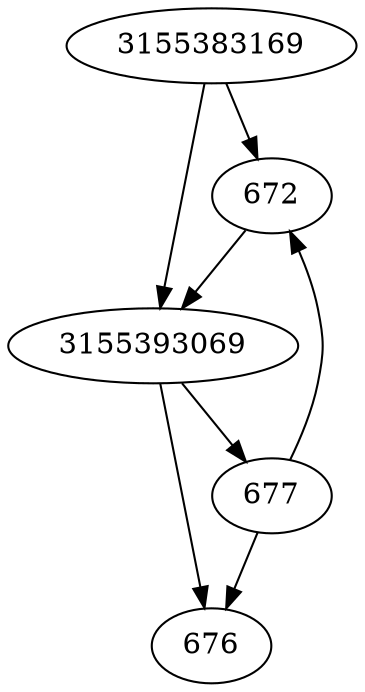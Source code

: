 strict digraph  {
672;
3155383169;
676;
677;
3155393069;
672 -> 3155393069;
3155383169 -> 3155393069;
3155383169 -> 672;
677 -> 676;
677 -> 672;
3155393069 -> 676;
3155393069 -> 677;
}
